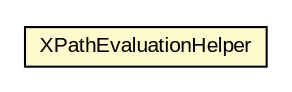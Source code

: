 #!/usr/local/bin/dot
#
# Class diagram 
# Generated by UMLGraph version 5.1 (http://www.umlgraph.org/)
#

digraph G {
	edge [fontname="arial",fontsize=10,labelfontname="arial",labelfontsize=10];
	node [fontname="arial",fontsize=10,shape=plaintext];
	nodesep=0.25;
	ranksep=0.5;
	// com.helger.schematron.xpath.XPathEvaluationHelper
	c19614 [label=<<table title="com.helger.schematron.xpath.XPathEvaluationHelper" border="0" cellborder="1" cellspacing="0" cellpadding="2" port="p" bgcolor="lemonChiffon" href="./XPathEvaluationHelper.html">
		<tr><td><table border="0" cellspacing="0" cellpadding="1">
<tr><td align="center" balign="center"> XPathEvaluationHelper </td></tr>
		</table></td></tr>
		</table>>, fontname="arial", fontcolor="black", fontsize=10.0];
}

